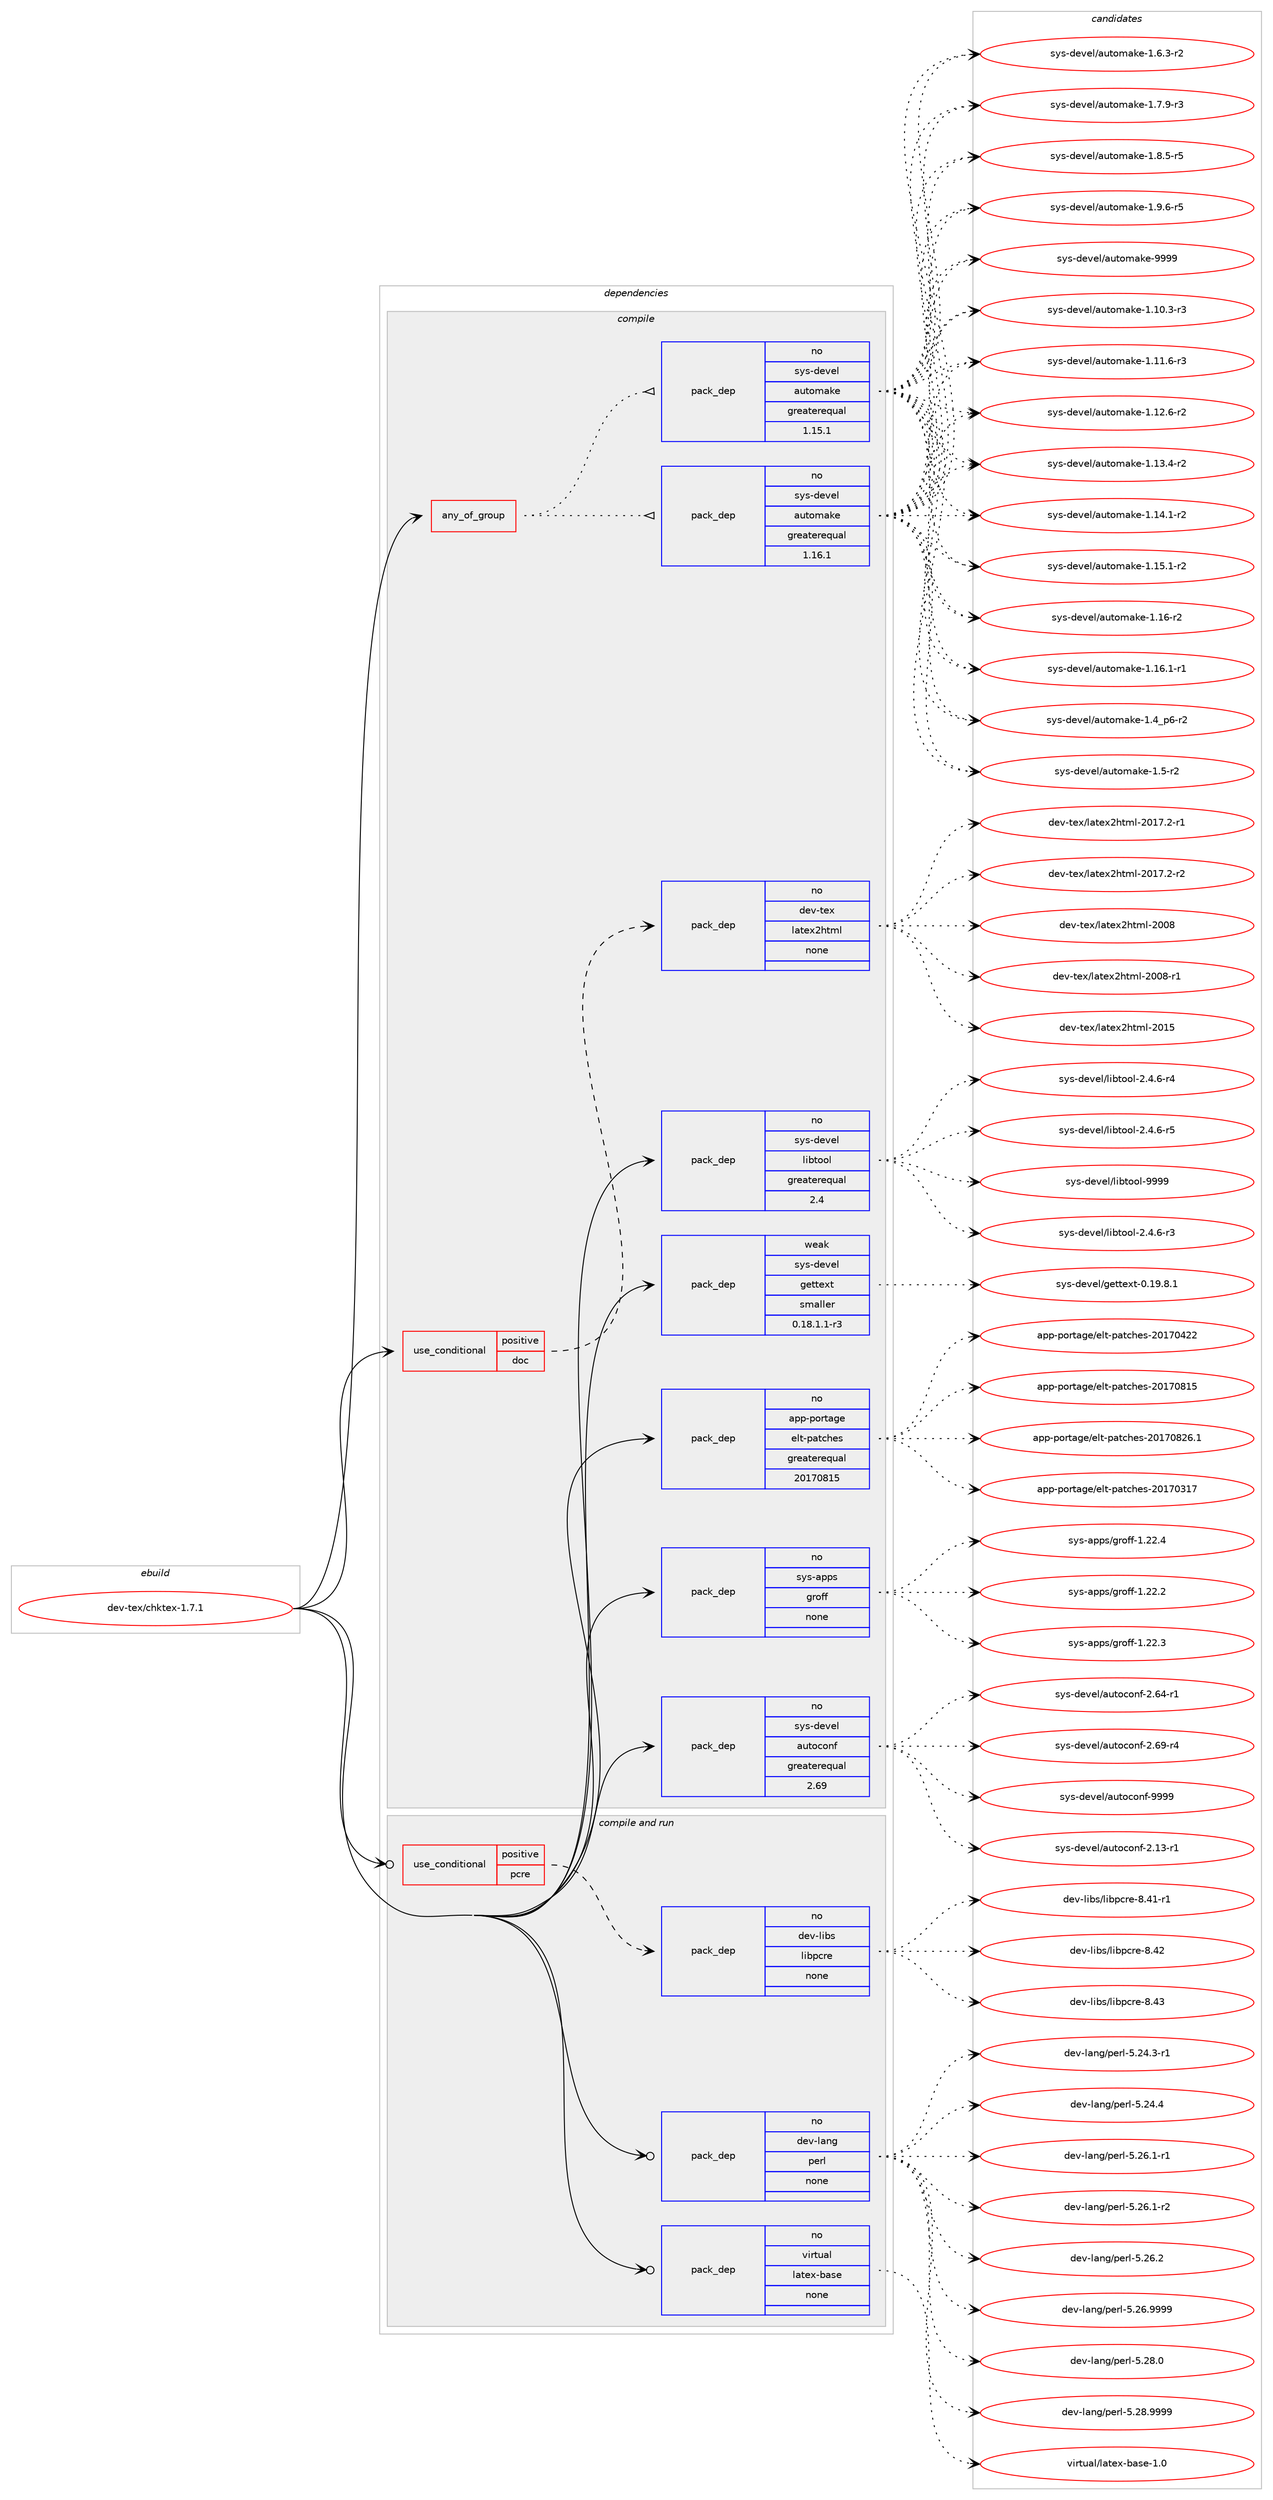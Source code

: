 digraph prolog {

# *************
# Graph options
# *************

newrank=true;
concentrate=true;
compound=true;
graph [rankdir=LR,fontname=Helvetica,fontsize=10,ranksep=1.5];#, ranksep=2.5, nodesep=0.2];
edge  [arrowhead=vee];
node  [fontname=Helvetica,fontsize=10];

# **********
# The ebuild
# **********

subgraph cluster_leftcol {
color=gray;
rank=same;
label=<<i>ebuild</i>>;
id [label="dev-tex/chktex-1.7.1", color=red, width=4, href="../dev-tex/chktex-1.7.1.svg"];
}

# ****************
# The dependencies
# ****************

subgraph cluster_midcol {
color=gray;
label=<<i>dependencies</i>>;
subgraph cluster_compile {
fillcolor="#eeeeee";
style=filled;
label=<<i>compile</i>>;
subgraph any22980 {
dependency1539391 [label=<<TABLE BORDER="0" CELLBORDER="1" CELLSPACING="0" CELLPADDING="4"><TR><TD CELLPADDING="10">any_of_group</TD></TR></TABLE>>, shape=none, color=red];subgraph pack1092834 {
dependency1539392 [label=<<TABLE BORDER="0" CELLBORDER="1" CELLSPACING="0" CELLPADDING="4" WIDTH="220"><TR><TD ROWSPAN="6" CELLPADDING="30">pack_dep</TD></TR><TR><TD WIDTH="110">no</TD></TR><TR><TD>sys-devel</TD></TR><TR><TD>automake</TD></TR><TR><TD>greaterequal</TD></TR><TR><TD>1.16.1</TD></TR></TABLE>>, shape=none, color=blue];
}
dependency1539391:e -> dependency1539392:w [weight=20,style="dotted",arrowhead="oinv"];
subgraph pack1092835 {
dependency1539393 [label=<<TABLE BORDER="0" CELLBORDER="1" CELLSPACING="0" CELLPADDING="4" WIDTH="220"><TR><TD ROWSPAN="6" CELLPADDING="30">pack_dep</TD></TR><TR><TD WIDTH="110">no</TD></TR><TR><TD>sys-devel</TD></TR><TR><TD>automake</TD></TR><TR><TD>greaterequal</TD></TR><TR><TD>1.15.1</TD></TR></TABLE>>, shape=none, color=blue];
}
dependency1539391:e -> dependency1539393:w [weight=20,style="dotted",arrowhead="oinv"];
}
id:e -> dependency1539391:w [weight=20,style="solid",arrowhead="vee"];
subgraph cond422988 {
dependency1539394 [label=<<TABLE BORDER="0" CELLBORDER="1" CELLSPACING="0" CELLPADDING="4"><TR><TD ROWSPAN="3" CELLPADDING="10">use_conditional</TD></TR><TR><TD>positive</TD></TR><TR><TD>doc</TD></TR></TABLE>>, shape=none, color=red];
subgraph pack1092836 {
dependency1539395 [label=<<TABLE BORDER="0" CELLBORDER="1" CELLSPACING="0" CELLPADDING="4" WIDTH="220"><TR><TD ROWSPAN="6" CELLPADDING="30">pack_dep</TD></TR><TR><TD WIDTH="110">no</TD></TR><TR><TD>dev-tex</TD></TR><TR><TD>latex2html</TD></TR><TR><TD>none</TD></TR><TR><TD></TD></TR></TABLE>>, shape=none, color=blue];
}
dependency1539394:e -> dependency1539395:w [weight=20,style="dashed",arrowhead="vee"];
}
id:e -> dependency1539394:w [weight=20,style="solid",arrowhead="vee"];
subgraph pack1092837 {
dependency1539396 [label=<<TABLE BORDER="0" CELLBORDER="1" CELLSPACING="0" CELLPADDING="4" WIDTH="220"><TR><TD ROWSPAN="6" CELLPADDING="30">pack_dep</TD></TR><TR><TD WIDTH="110">no</TD></TR><TR><TD>app-portage</TD></TR><TR><TD>elt-patches</TD></TR><TR><TD>greaterequal</TD></TR><TR><TD>20170815</TD></TR></TABLE>>, shape=none, color=blue];
}
id:e -> dependency1539396:w [weight=20,style="solid",arrowhead="vee"];
subgraph pack1092838 {
dependency1539397 [label=<<TABLE BORDER="0" CELLBORDER="1" CELLSPACING="0" CELLPADDING="4" WIDTH="220"><TR><TD ROWSPAN="6" CELLPADDING="30">pack_dep</TD></TR><TR><TD WIDTH="110">no</TD></TR><TR><TD>sys-apps</TD></TR><TR><TD>groff</TD></TR><TR><TD>none</TD></TR><TR><TD></TD></TR></TABLE>>, shape=none, color=blue];
}
id:e -> dependency1539397:w [weight=20,style="solid",arrowhead="vee"];
subgraph pack1092839 {
dependency1539398 [label=<<TABLE BORDER="0" CELLBORDER="1" CELLSPACING="0" CELLPADDING="4" WIDTH="220"><TR><TD ROWSPAN="6" CELLPADDING="30">pack_dep</TD></TR><TR><TD WIDTH="110">no</TD></TR><TR><TD>sys-devel</TD></TR><TR><TD>autoconf</TD></TR><TR><TD>greaterequal</TD></TR><TR><TD>2.69</TD></TR></TABLE>>, shape=none, color=blue];
}
id:e -> dependency1539398:w [weight=20,style="solid",arrowhead="vee"];
subgraph pack1092840 {
dependency1539399 [label=<<TABLE BORDER="0" CELLBORDER="1" CELLSPACING="0" CELLPADDING="4" WIDTH="220"><TR><TD ROWSPAN="6" CELLPADDING="30">pack_dep</TD></TR><TR><TD WIDTH="110">no</TD></TR><TR><TD>sys-devel</TD></TR><TR><TD>libtool</TD></TR><TR><TD>greaterequal</TD></TR><TR><TD>2.4</TD></TR></TABLE>>, shape=none, color=blue];
}
id:e -> dependency1539399:w [weight=20,style="solid",arrowhead="vee"];
subgraph pack1092841 {
dependency1539400 [label=<<TABLE BORDER="0" CELLBORDER="1" CELLSPACING="0" CELLPADDING="4" WIDTH="220"><TR><TD ROWSPAN="6" CELLPADDING="30">pack_dep</TD></TR><TR><TD WIDTH="110">weak</TD></TR><TR><TD>sys-devel</TD></TR><TR><TD>gettext</TD></TR><TR><TD>smaller</TD></TR><TR><TD>0.18.1.1-r3</TD></TR></TABLE>>, shape=none, color=blue];
}
id:e -> dependency1539400:w [weight=20,style="solid",arrowhead="vee"];
}
subgraph cluster_compileandrun {
fillcolor="#eeeeee";
style=filled;
label=<<i>compile and run</i>>;
subgraph cond422989 {
dependency1539401 [label=<<TABLE BORDER="0" CELLBORDER="1" CELLSPACING="0" CELLPADDING="4"><TR><TD ROWSPAN="3" CELLPADDING="10">use_conditional</TD></TR><TR><TD>positive</TD></TR><TR><TD>pcre</TD></TR></TABLE>>, shape=none, color=red];
subgraph pack1092842 {
dependency1539402 [label=<<TABLE BORDER="0" CELLBORDER="1" CELLSPACING="0" CELLPADDING="4" WIDTH="220"><TR><TD ROWSPAN="6" CELLPADDING="30">pack_dep</TD></TR><TR><TD WIDTH="110">no</TD></TR><TR><TD>dev-libs</TD></TR><TR><TD>libpcre</TD></TR><TR><TD>none</TD></TR><TR><TD></TD></TR></TABLE>>, shape=none, color=blue];
}
dependency1539401:e -> dependency1539402:w [weight=20,style="dashed",arrowhead="vee"];
}
id:e -> dependency1539401:w [weight=20,style="solid",arrowhead="odotvee"];
subgraph pack1092843 {
dependency1539403 [label=<<TABLE BORDER="0" CELLBORDER="1" CELLSPACING="0" CELLPADDING="4" WIDTH="220"><TR><TD ROWSPAN="6" CELLPADDING="30">pack_dep</TD></TR><TR><TD WIDTH="110">no</TD></TR><TR><TD>dev-lang</TD></TR><TR><TD>perl</TD></TR><TR><TD>none</TD></TR><TR><TD></TD></TR></TABLE>>, shape=none, color=blue];
}
id:e -> dependency1539403:w [weight=20,style="solid",arrowhead="odotvee"];
subgraph pack1092844 {
dependency1539404 [label=<<TABLE BORDER="0" CELLBORDER="1" CELLSPACING="0" CELLPADDING="4" WIDTH="220"><TR><TD ROWSPAN="6" CELLPADDING="30">pack_dep</TD></TR><TR><TD WIDTH="110">no</TD></TR><TR><TD>virtual</TD></TR><TR><TD>latex-base</TD></TR><TR><TD>none</TD></TR><TR><TD></TD></TR></TABLE>>, shape=none, color=blue];
}
id:e -> dependency1539404:w [weight=20,style="solid",arrowhead="odotvee"];
}
subgraph cluster_run {
fillcolor="#eeeeee";
style=filled;
label=<<i>run</i>>;
}
}

# **************
# The candidates
# **************

subgraph cluster_choices {
rank=same;
color=gray;
label=<<i>candidates</i>>;

subgraph choice1092834 {
color=black;
nodesep=1;
choice11512111545100101118101108479711711611110997107101454946494846514511451 [label="sys-devel/automake-1.10.3-r3", color=red, width=4,href="../sys-devel/automake-1.10.3-r3.svg"];
choice11512111545100101118101108479711711611110997107101454946494946544511451 [label="sys-devel/automake-1.11.6-r3", color=red, width=4,href="../sys-devel/automake-1.11.6-r3.svg"];
choice11512111545100101118101108479711711611110997107101454946495046544511450 [label="sys-devel/automake-1.12.6-r2", color=red, width=4,href="../sys-devel/automake-1.12.6-r2.svg"];
choice11512111545100101118101108479711711611110997107101454946495146524511450 [label="sys-devel/automake-1.13.4-r2", color=red, width=4,href="../sys-devel/automake-1.13.4-r2.svg"];
choice11512111545100101118101108479711711611110997107101454946495246494511450 [label="sys-devel/automake-1.14.1-r2", color=red, width=4,href="../sys-devel/automake-1.14.1-r2.svg"];
choice11512111545100101118101108479711711611110997107101454946495346494511450 [label="sys-devel/automake-1.15.1-r2", color=red, width=4,href="../sys-devel/automake-1.15.1-r2.svg"];
choice1151211154510010111810110847971171161111099710710145494649544511450 [label="sys-devel/automake-1.16-r2", color=red, width=4,href="../sys-devel/automake-1.16-r2.svg"];
choice11512111545100101118101108479711711611110997107101454946495446494511449 [label="sys-devel/automake-1.16.1-r1", color=red, width=4,href="../sys-devel/automake-1.16.1-r1.svg"];
choice115121115451001011181011084797117116111109971071014549465295112544511450 [label="sys-devel/automake-1.4_p6-r2", color=red, width=4,href="../sys-devel/automake-1.4_p6-r2.svg"];
choice11512111545100101118101108479711711611110997107101454946534511450 [label="sys-devel/automake-1.5-r2", color=red, width=4,href="../sys-devel/automake-1.5-r2.svg"];
choice115121115451001011181011084797117116111109971071014549465446514511450 [label="sys-devel/automake-1.6.3-r2", color=red, width=4,href="../sys-devel/automake-1.6.3-r2.svg"];
choice115121115451001011181011084797117116111109971071014549465546574511451 [label="sys-devel/automake-1.7.9-r3", color=red, width=4,href="../sys-devel/automake-1.7.9-r3.svg"];
choice115121115451001011181011084797117116111109971071014549465646534511453 [label="sys-devel/automake-1.8.5-r5", color=red, width=4,href="../sys-devel/automake-1.8.5-r5.svg"];
choice115121115451001011181011084797117116111109971071014549465746544511453 [label="sys-devel/automake-1.9.6-r5", color=red, width=4,href="../sys-devel/automake-1.9.6-r5.svg"];
choice115121115451001011181011084797117116111109971071014557575757 [label="sys-devel/automake-9999", color=red, width=4,href="../sys-devel/automake-9999.svg"];
dependency1539392:e -> choice11512111545100101118101108479711711611110997107101454946494846514511451:w [style=dotted,weight="100"];
dependency1539392:e -> choice11512111545100101118101108479711711611110997107101454946494946544511451:w [style=dotted,weight="100"];
dependency1539392:e -> choice11512111545100101118101108479711711611110997107101454946495046544511450:w [style=dotted,weight="100"];
dependency1539392:e -> choice11512111545100101118101108479711711611110997107101454946495146524511450:w [style=dotted,weight="100"];
dependency1539392:e -> choice11512111545100101118101108479711711611110997107101454946495246494511450:w [style=dotted,weight="100"];
dependency1539392:e -> choice11512111545100101118101108479711711611110997107101454946495346494511450:w [style=dotted,weight="100"];
dependency1539392:e -> choice1151211154510010111810110847971171161111099710710145494649544511450:w [style=dotted,weight="100"];
dependency1539392:e -> choice11512111545100101118101108479711711611110997107101454946495446494511449:w [style=dotted,weight="100"];
dependency1539392:e -> choice115121115451001011181011084797117116111109971071014549465295112544511450:w [style=dotted,weight="100"];
dependency1539392:e -> choice11512111545100101118101108479711711611110997107101454946534511450:w [style=dotted,weight="100"];
dependency1539392:e -> choice115121115451001011181011084797117116111109971071014549465446514511450:w [style=dotted,weight="100"];
dependency1539392:e -> choice115121115451001011181011084797117116111109971071014549465546574511451:w [style=dotted,weight="100"];
dependency1539392:e -> choice115121115451001011181011084797117116111109971071014549465646534511453:w [style=dotted,weight="100"];
dependency1539392:e -> choice115121115451001011181011084797117116111109971071014549465746544511453:w [style=dotted,weight="100"];
dependency1539392:e -> choice115121115451001011181011084797117116111109971071014557575757:w [style=dotted,weight="100"];
}
subgraph choice1092835 {
color=black;
nodesep=1;
choice11512111545100101118101108479711711611110997107101454946494846514511451 [label="sys-devel/automake-1.10.3-r3", color=red, width=4,href="../sys-devel/automake-1.10.3-r3.svg"];
choice11512111545100101118101108479711711611110997107101454946494946544511451 [label="sys-devel/automake-1.11.6-r3", color=red, width=4,href="../sys-devel/automake-1.11.6-r3.svg"];
choice11512111545100101118101108479711711611110997107101454946495046544511450 [label="sys-devel/automake-1.12.6-r2", color=red, width=4,href="../sys-devel/automake-1.12.6-r2.svg"];
choice11512111545100101118101108479711711611110997107101454946495146524511450 [label="sys-devel/automake-1.13.4-r2", color=red, width=4,href="../sys-devel/automake-1.13.4-r2.svg"];
choice11512111545100101118101108479711711611110997107101454946495246494511450 [label="sys-devel/automake-1.14.1-r2", color=red, width=4,href="../sys-devel/automake-1.14.1-r2.svg"];
choice11512111545100101118101108479711711611110997107101454946495346494511450 [label="sys-devel/automake-1.15.1-r2", color=red, width=4,href="../sys-devel/automake-1.15.1-r2.svg"];
choice1151211154510010111810110847971171161111099710710145494649544511450 [label="sys-devel/automake-1.16-r2", color=red, width=4,href="../sys-devel/automake-1.16-r2.svg"];
choice11512111545100101118101108479711711611110997107101454946495446494511449 [label="sys-devel/automake-1.16.1-r1", color=red, width=4,href="../sys-devel/automake-1.16.1-r1.svg"];
choice115121115451001011181011084797117116111109971071014549465295112544511450 [label="sys-devel/automake-1.4_p6-r2", color=red, width=4,href="../sys-devel/automake-1.4_p6-r2.svg"];
choice11512111545100101118101108479711711611110997107101454946534511450 [label="sys-devel/automake-1.5-r2", color=red, width=4,href="../sys-devel/automake-1.5-r2.svg"];
choice115121115451001011181011084797117116111109971071014549465446514511450 [label="sys-devel/automake-1.6.3-r2", color=red, width=4,href="../sys-devel/automake-1.6.3-r2.svg"];
choice115121115451001011181011084797117116111109971071014549465546574511451 [label="sys-devel/automake-1.7.9-r3", color=red, width=4,href="../sys-devel/automake-1.7.9-r3.svg"];
choice115121115451001011181011084797117116111109971071014549465646534511453 [label="sys-devel/automake-1.8.5-r5", color=red, width=4,href="../sys-devel/automake-1.8.5-r5.svg"];
choice115121115451001011181011084797117116111109971071014549465746544511453 [label="sys-devel/automake-1.9.6-r5", color=red, width=4,href="../sys-devel/automake-1.9.6-r5.svg"];
choice115121115451001011181011084797117116111109971071014557575757 [label="sys-devel/automake-9999", color=red, width=4,href="../sys-devel/automake-9999.svg"];
dependency1539393:e -> choice11512111545100101118101108479711711611110997107101454946494846514511451:w [style=dotted,weight="100"];
dependency1539393:e -> choice11512111545100101118101108479711711611110997107101454946494946544511451:w [style=dotted,weight="100"];
dependency1539393:e -> choice11512111545100101118101108479711711611110997107101454946495046544511450:w [style=dotted,weight="100"];
dependency1539393:e -> choice11512111545100101118101108479711711611110997107101454946495146524511450:w [style=dotted,weight="100"];
dependency1539393:e -> choice11512111545100101118101108479711711611110997107101454946495246494511450:w [style=dotted,weight="100"];
dependency1539393:e -> choice11512111545100101118101108479711711611110997107101454946495346494511450:w [style=dotted,weight="100"];
dependency1539393:e -> choice1151211154510010111810110847971171161111099710710145494649544511450:w [style=dotted,weight="100"];
dependency1539393:e -> choice11512111545100101118101108479711711611110997107101454946495446494511449:w [style=dotted,weight="100"];
dependency1539393:e -> choice115121115451001011181011084797117116111109971071014549465295112544511450:w [style=dotted,weight="100"];
dependency1539393:e -> choice11512111545100101118101108479711711611110997107101454946534511450:w [style=dotted,weight="100"];
dependency1539393:e -> choice115121115451001011181011084797117116111109971071014549465446514511450:w [style=dotted,weight="100"];
dependency1539393:e -> choice115121115451001011181011084797117116111109971071014549465546574511451:w [style=dotted,weight="100"];
dependency1539393:e -> choice115121115451001011181011084797117116111109971071014549465646534511453:w [style=dotted,weight="100"];
dependency1539393:e -> choice115121115451001011181011084797117116111109971071014549465746544511453:w [style=dotted,weight="100"];
dependency1539393:e -> choice115121115451001011181011084797117116111109971071014557575757:w [style=dotted,weight="100"];
}
subgraph choice1092836 {
color=black;
nodesep=1;
choice100101118451161011204710897116101120501041161091084550484856 [label="dev-tex/latex2html-2008", color=red, width=4,href="../dev-tex/latex2html-2008.svg"];
choice1001011184511610112047108971161011205010411610910845504848564511449 [label="dev-tex/latex2html-2008-r1", color=red, width=4,href="../dev-tex/latex2html-2008-r1.svg"];
choice100101118451161011204710897116101120501041161091084550484953 [label="dev-tex/latex2html-2015", color=red, width=4,href="../dev-tex/latex2html-2015.svg"];
choice10010111845116101120471089711610112050104116109108455048495546504511449 [label="dev-tex/latex2html-2017.2-r1", color=red, width=4,href="../dev-tex/latex2html-2017.2-r1.svg"];
choice10010111845116101120471089711610112050104116109108455048495546504511450 [label="dev-tex/latex2html-2017.2-r2", color=red, width=4,href="../dev-tex/latex2html-2017.2-r2.svg"];
dependency1539395:e -> choice100101118451161011204710897116101120501041161091084550484856:w [style=dotted,weight="100"];
dependency1539395:e -> choice1001011184511610112047108971161011205010411610910845504848564511449:w [style=dotted,weight="100"];
dependency1539395:e -> choice100101118451161011204710897116101120501041161091084550484953:w [style=dotted,weight="100"];
dependency1539395:e -> choice10010111845116101120471089711610112050104116109108455048495546504511449:w [style=dotted,weight="100"];
dependency1539395:e -> choice10010111845116101120471089711610112050104116109108455048495546504511450:w [style=dotted,weight="100"];
}
subgraph choice1092837 {
color=black;
nodesep=1;
choice97112112451121111141169710310147101108116451129711699104101115455048495548514955 [label="app-portage/elt-patches-20170317", color=red, width=4,href="../app-portage/elt-patches-20170317.svg"];
choice97112112451121111141169710310147101108116451129711699104101115455048495548525050 [label="app-portage/elt-patches-20170422", color=red, width=4,href="../app-portage/elt-patches-20170422.svg"];
choice97112112451121111141169710310147101108116451129711699104101115455048495548564953 [label="app-portage/elt-patches-20170815", color=red, width=4,href="../app-portage/elt-patches-20170815.svg"];
choice971121124511211111411697103101471011081164511297116991041011154550484955485650544649 [label="app-portage/elt-patches-20170826.1", color=red, width=4,href="../app-portage/elt-patches-20170826.1.svg"];
dependency1539396:e -> choice97112112451121111141169710310147101108116451129711699104101115455048495548514955:w [style=dotted,weight="100"];
dependency1539396:e -> choice97112112451121111141169710310147101108116451129711699104101115455048495548525050:w [style=dotted,weight="100"];
dependency1539396:e -> choice97112112451121111141169710310147101108116451129711699104101115455048495548564953:w [style=dotted,weight="100"];
dependency1539396:e -> choice971121124511211111411697103101471011081164511297116991041011154550484955485650544649:w [style=dotted,weight="100"];
}
subgraph choice1092838 {
color=black;
nodesep=1;
choice11512111545971121121154710311411110210245494650504650 [label="sys-apps/groff-1.22.2", color=red, width=4,href="../sys-apps/groff-1.22.2.svg"];
choice11512111545971121121154710311411110210245494650504651 [label="sys-apps/groff-1.22.3", color=red, width=4,href="../sys-apps/groff-1.22.3.svg"];
choice11512111545971121121154710311411110210245494650504652 [label="sys-apps/groff-1.22.4", color=red, width=4,href="../sys-apps/groff-1.22.4.svg"];
dependency1539397:e -> choice11512111545971121121154710311411110210245494650504650:w [style=dotted,weight="100"];
dependency1539397:e -> choice11512111545971121121154710311411110210245494650504651:w [style=dotted,weight="100"];
dependency1539397:e -> choice11512111545971121121154710311411110210245494650504652:w [style=dotted,weight="100"];
}
subgraph choice1092839 {
color=black;
nodesep=1;
choice1151211154510010111810110847971171161119911111010245504649514511449 [label="sys-devel/autoconf-2.13-r1", color=red, width=4,href="../sys-devel/autoconf-2.13-r1.svg"];
choice1151211154510010111810110847971171161119911111010245504654524511449 [label="sys-devel/autoconf-2.64-r1", color=red, width=4,href="../sys-devel/autoconf-2.64-r1.svg"];
choice1151211154510010111810110847971171161119911111010245504654574511452 [label="sys-devel/autoconf-2.69-r4", color=red, width=4,href="../sys-devel/autoconf-2.69-r4.svg"];
choice115121115451001011181011084797117116111991111101024557575757 [label="sys-devel/autoconf-9999", color=red, width=4,href="../sys-devel/autoconf-9999.svg"];
dependency1539398:e -> choice1151211154510010111810110847971171161119911111010245504649514511449:w [style=dotted,weight="100"];
dependency1539398:e -> choice1151211154510010111810110847971171161119911111010245504654524511449:w [style=dotted,weight="100"];
dependency1539398:e -> choice1151211154510010111810110847971171161119911111010245504654574511452:w [style=dotted,weight="100"];
dependency1539398:e -> choice115121115451001011181011084797117116111991111101024557575757:w [style=dotted,weight="100"];
}
subgraph choice1092840 {
color=black;
nodesep=1;
choice1151211154510010111810110847108105981161111111084550465246544511451 [label="sys-devel/libtool-2.4.6-r3", color=red, width=4,href="../sys-devel/libtool-2.4.6-r3.svg"];
choice1151211154510010111810110847108105981161111111084550465246544511452 [label="sys-devel/libtool-2.4.6-r4", color=red, width=4,href="../sys-devel/libtool-2.4.6-r4.svg"];
choice1151211154510010111810110847108105981161111111084550465246544511453 [label="sys-devel/libtool-2.4.6-r5", color=red, width=4,href="../sys-devel/libtool-2.4.6-r5.svg"];
choice1151211154510010111810110847108105981161111111084557575757 [label="sys-devel/libtool-9999", color=red, width=4,href="../sys-devel/libtool-9999.svg"];
dependency1539399:e -> choice1151211154510010111810110847108105981161111111084550465246544511451:w [style=dotted,weight="100"];
dependency1539399:e -> choice1151211154510010111810110847108105981161111111084550465246544511452:w [style=dotted,weight="100"];
dependency1539399:e -> choice1151211154510010111810110847108105981161111111084550465246544511453:w [style=dotted,weight="100"];
dependency1539399:e -> choice1151211154510010111810110847108105981161111111084557575757:w [style=dotted,weight="100"];
}
subgraph choice1092841 {
color=black;
nodesep=1;
choice1151211154510010111810110847103101116116101120116454846495746564649 [label="sys-devel/gettext-0.19.8.1", color=red, width=4,href="../sys-devel/gettext-0.19.8.1.svg"];
dependency1539400:e -> choice1151211154510010111810110847103101116116101120116454846495746564649:w [style=dotted,weight="100"];
}
subgraph choice1092842 {
color=black;
nodesep=1;
choice100101118451081059811547108105981129911410145564652494511449 [label="dev-libs/libpcre-8.41-r1", color=red, width=4,href="../dev-libs/libpcre-8.41-r1.svg"];
choice10010111845108105981154710810598112991141014556465250 [label="dev-libs/libpcre-8.42", color=red, width=4,href="../dev-libs/libpcre-8.42.svg"];
choice10010111845108105981154710810598112991141014556465251 [label="dev-libs/libpcre-8.43", color=red, width=4,href="../dev-libs/libpcre-8.43.svg"];
dependency1539402:e -> choice100101118451081059811547108105981129911410145564652494511449:w [style=dotted,weight="100"];
dependency1539402:e -> choice10010111845108105981154710810598112991141014556465250:w [style=dotted,weight="100"];
dependency1539402:e -> choice10010111845108105981154710810598112991141014556465251:w [style=dotted,weight="100"];
}
subgraph choice1092843 {
color=black;
nodesep=1;
choice100101118451089711010347112101114108455346505246514511449 [label="dev-lang/perl-5.24.3-r1", color=red, width=4,href="../dev-lang/perl-5.24.3-r1.svg"];
choice10010111845108971101034711210111410845534650524652 [label="dev-lang/perl-5.24.4", color=red, width=4,href="../dev-lang/perl-5.24.4.svg"];
choice100101118451089711010347112101114108455346505446494511449 [label="dev-lang/perl-5.26.1-r1", color=red, width=4,href="../dev-lang/perl-5.26.1-r1.svg"];
choice100101118451089711010347112101114108455346505446494511450 [label="dev-lang/perl-5.26.1-r2", color=red, width=4,href="../dev-lang/perl-5.26.1-r2.svg"];
choice10010111845108971101034711210111410845534650544650 [label="dev-lang/perl-5.26.2", color=red, width=4,href="../dev-lang/perl-5.26.2.svg"];
choice10010111845108971101034711210111410845534650544657575757 [label="dev-lang/perl-5.26.9999", color=red, width=4,href="../dev-lang/perl-5.26.9999.svg"];
choice10010111845108971101034711210111410845534650564648 [label="dev-lang/perl-5.28.0", color=red, width=4,href="../dev-lang/perl-5.28.0.svg"];
choice10010111845108971101034711210111410845534650564657575757 [label="dev-lang/perl-5.28.9999", color=red, width=4,href="../dev-lang/perl-5.28.9999.svg"];
dependency1539403:e -> choice100101118451089711010347112101114108455346505246514511449:w [style=dotted,weight="100"];
dependency1539403:e -> choice10010111845108971101034711210111410845534650524652:w [style=dotted,weight="100"];
dependency1539403:e -> choice100101118451089711010347112101114108455346505446494511449:w [style=dotted,weight="100"];
dependency1539403:e -> choice100101118451089711010347112101114108455346505446494511450:w [style=dotted,weight="100"];
dependency1539403:e -> choice10010111845108971101034711210111410845534650544650:w [style=dotted,weight="100"];
dependency1539403:e -> choice10010111845108971101034711210111410845534650544657575757:w [style=dotted,weight="100"];
dependency1539403:e -> choice10010111845108971101034711210111410845534650564648:w [style=dotted,weight="100"];
dependency1539403:e -> choice10010111845108971101034711210111410845534650564657575757:w [style=dotted,weight="100"];
}
subgraph choice1092844 {
color=black;
nodesep=1;
choice11810511411611797108471089711610112045989711510145494648 [label="virtual/latex-base-1.0", color=red, width=4,href="../virtual/latex-base-1.0.svg"];
dependency1539404:e -> choice11810511411611797108471089711610112045989711510145494648:w [style=dotted,weight="100"];
}
}

}
